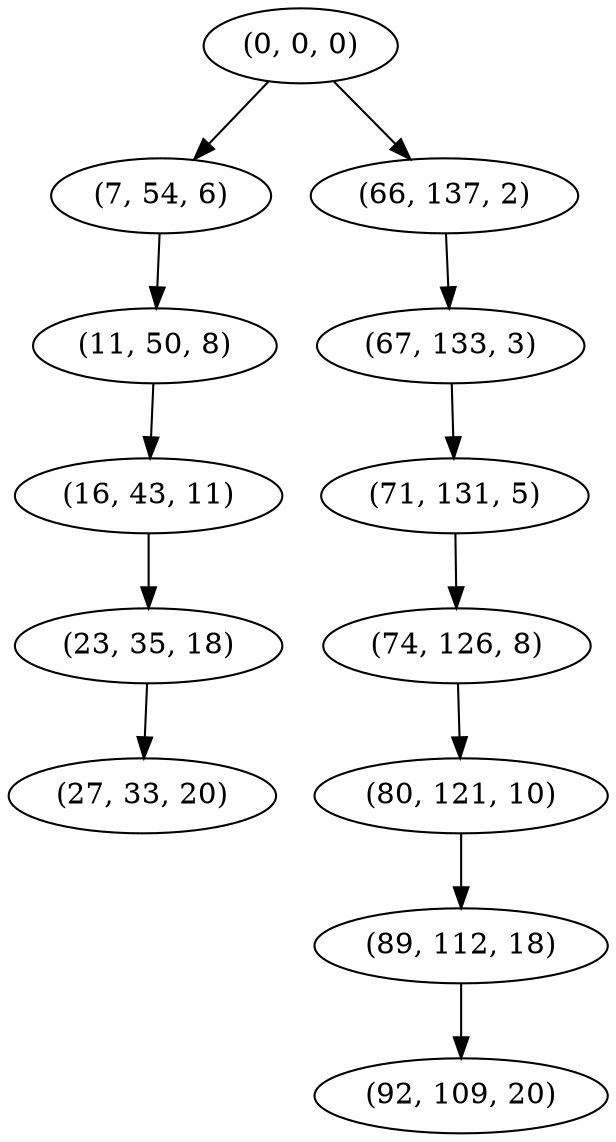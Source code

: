 digraph tree {
    "(0, 0, 0)";
    "(7, 54, 6)";
    "(11, 50, 8)";
    "(16, 43, 11)";
    "(23, 35, 18)";
    "(27, 33, 20)";
    "(66, 137, 2)";
    "(67, 133, 3)";
    "(71, 131, 5)";
    "(74, 126, 8)";
    "(80, 121, 10)";
    "(89, 112, 18)";
    "(92, 109, 20)";
    "(0, 0, 0)" -> "(7, 54, 6)";
    "(0, 0, 0)" -> "(66, 137, 2)";
    "(7, 54, 6)" -> "(11, 50, 8)";
    "(11, 50, 8)" -> "(16, 43, 11)";
    "(16, 43, 11)" -> "(23, 35, 18)";
    "(23, 35, 18)" -> "(27, 33, 20)";
    "(66, 137, 2)" -> "(67, 133, 3)";
    "(67, 133, 3)" -> "(71, 131, 5)";
    "(71, 131, 5)" -> "(74, 126, 8)";
    "(74, 126, 8)" -> "(80, 121, 10)";
    "(80, 121, 10)" -> "(89, 112, 18)";
    "(89, 112, 18)" -> "(92, 109, 20)";
}
